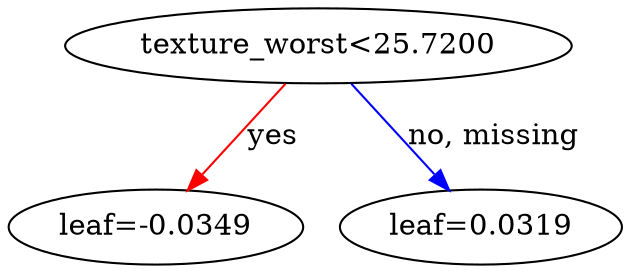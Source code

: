 digraph {
    graph [ rankdir=TB ]
    graph [ rankdir="UD" ]

    0 [ label="texture_worst<25.7200" ]
    0 -> 1 [label="yes" color="#FF0000"]
    0 -> 2 [label="no, missing" color="#0000FF"]

    1 [ label="leaf=-0.0349" ]

    2 [ label="leaf=0.0319" ]
}
